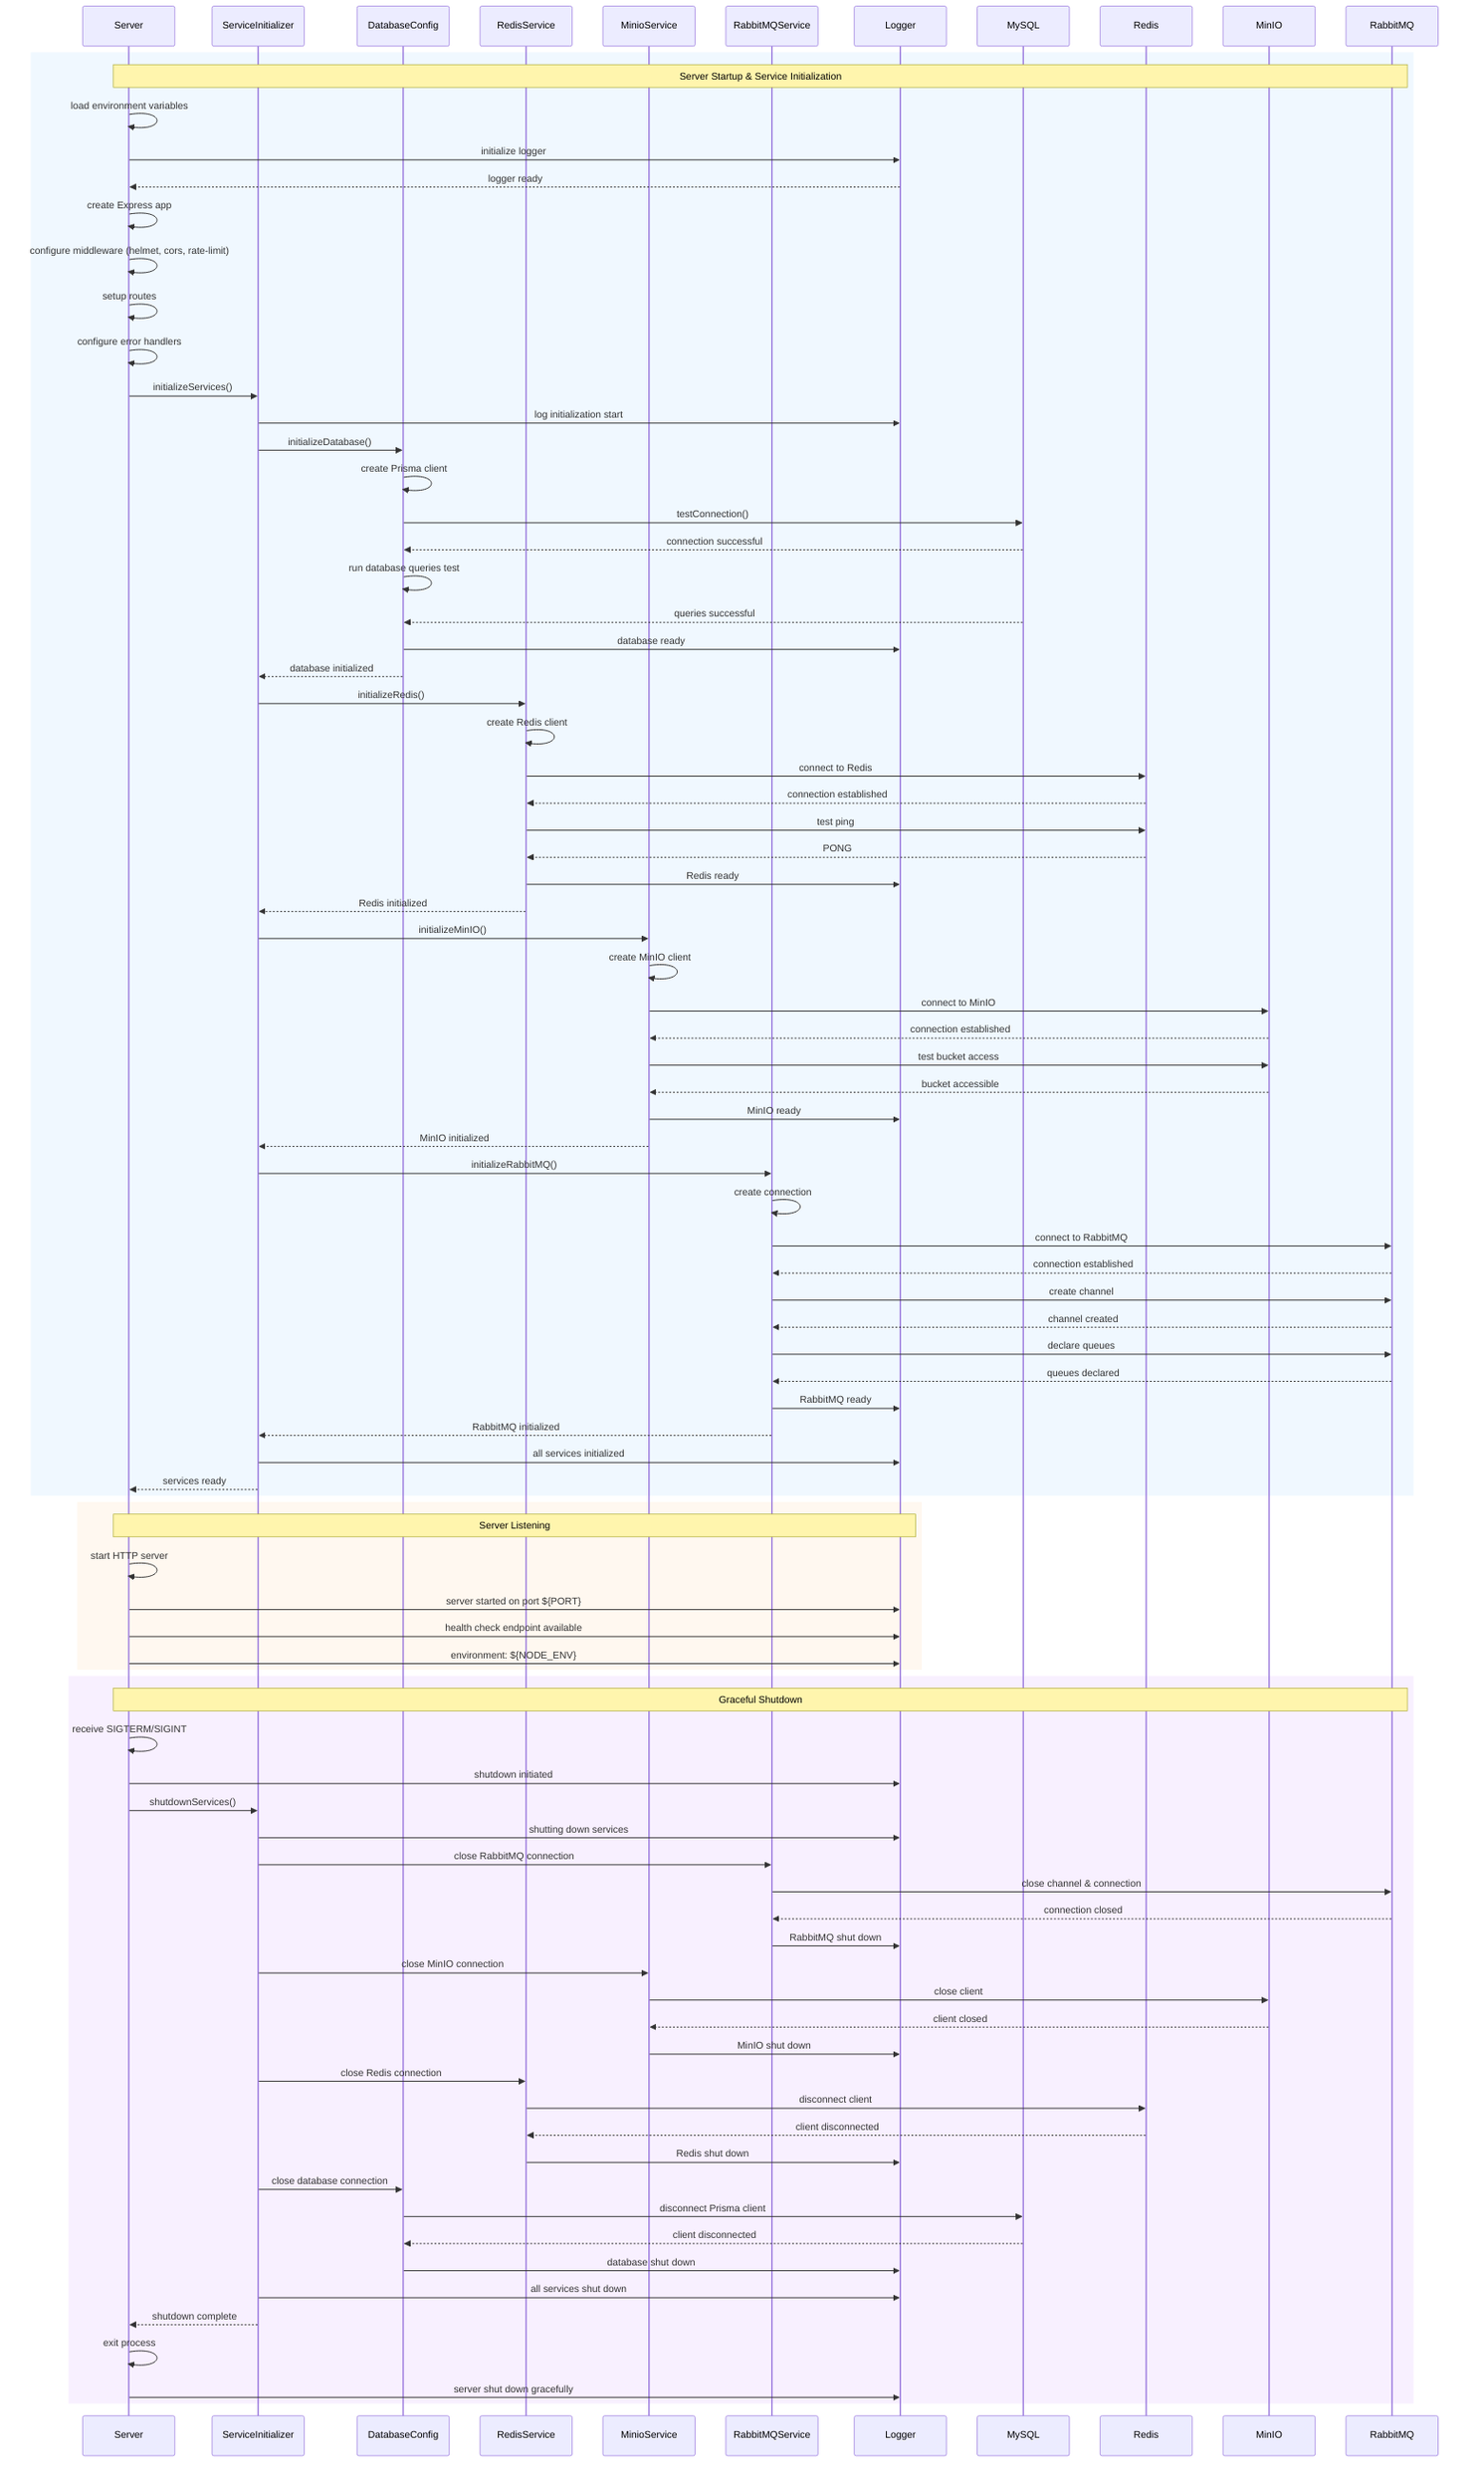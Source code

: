 sequenceDiagram
    participant Server
    participant ServiceInitializer
    participant DatabaseConfig
    participant RedisService
    participant MinioService
    participant RabbitMQService
    participant Logger
    participant MySQL
    participant Redis
    participant MinIO
    participant RabbitMQ

    %% Server Startup Flow
    rect rgb(240, 248, 255)
        Note over Server, RabbitMQ: Server Startup & Service Initialization
        Server->>Server: load environment variables
        Server->>Logger: initialize logger
        Logger-->>Server: logger ready

        Server->>Server: create Express app
        Server->>Server: configure middleware (helmet, cors, rate-limit)
        Server->>Server: setup routes
        Server->>Server: configure error handlers

        Server->>ServiceInitializer: initializeServices()
        ServiceInitializer->>Logger: log initialization start

        %% Database Initialization
        ServiceInitializer->>DatabaseConfig: initializeDatabase()
        DatabaseConfig->>DatabaseConfig: create Prisma client
        DatabaseConfig->>MySQL: testConnection()
        MySQL-->>DatabaseConfig: connection successful
        DatabaseConfig->>DatabaseConfig: run database queries test
        MySQL-->>DatabaseConfig: queries successful
        DatabaseConfig->>Logger: database ready
        DatabaseConfig-->>ServiceInitializer: database initialized

        %% Redis Initialization
        ServiceInitializer->>RedisService: initializeRedis()
        RedisService->>RedisService: create Redis client
        RedisService->>Redis: connect to Redis
        Redis-->>RedisService: connection established
        RedisService->>Redis: test ping
        Redis-->>RedisService: PONG
        RedisService->>Logger: Redis ready
        RedisService-->>ServiceInitializer: Redis initialized

        %% MinIO Initialization
        ServiceInitializer->>MinioService: initializeMinIO()
        MinioService->>MinioService: create MinIO client
        MinioService->>MinIO: connect to MinIO
        MinIO-->>MinioService: connection established
        MinioService->>MinIO: test bucket access
        MinIO-->>MinioService: bucket accessible
        MinioService->>Logger: MinIO ready
        MinioService-->>ServiceInitializer: MinIO initialized

        %% RabbitMQ Initialization
        ServiceInitializer->>RabbitMQService: initializeRabbitMQ()
        RabbitMQService->>RabbitMQService: create connection
        RabbitMQService->>RabbitMQ: connect to RabbitMQ
        RabbitMQ-->>RabbitMQService: connection established
        RabbitMQService->>RabbitMQ: create channel
        RabbitMQ-->>RabbitMQService: channel created
        RabbitMQService->>RabbitMQ: declare queues
        RabbitMQ-->>RabbitMQService: queues declared
        RabbitMQService->>Logger: RabbitMQ ready
        RabbitMQService-->>ServiceInitializer: RabbitMQ initialized

        ServiceInitializer->>Logger: all services initialized
        ServiceInitializer-->>Server: services ready
    end

    %% Server Listening
    rect rgb(255, 248, 240)
        Note over Server, Logger: Server Listening
        Server->>Server: start HTTP server
        Server->>Logger: server started on port ${PORT}
        Server->>Logger: health check endpoint available
        Server->>Logger: environment: ${NODE_ENV}
    end

    %% Graceful Shutdown Flow
    rect rgb(248, 240, 255)
        Note over Server, RabbitMQ: Graceful Shutdown
        Server->>Server: receive SIGTERM/SIGINT
        Server->>Logger: shutdown initiated

        Server->>ServiceInitializer: shutdownServices()
        ServiceInitializer->>Logger: shutting down services

        ServiceInitializer->>RabbitMQService: close RabbitMQ connection
        RabbitMQService->>RabbitMQ: close channel & connection
        RabbitMQ-->>RabbitMQService: connection closed
        RabbitMQService->>Logger: RabbitMQ shut down

        ServiceInitializer->>MinioService: close MinIO connection
        MinioService->>MinIO: close client
        MinIO-->>MinioService: client closed
        MinioService->>Logger: MinIO shut down

        ServiceInitializer->>RedisService: close Redis connection
        RedisService->>Redis: disconnect client
        Redis-->>RedisService: client disconnected
        RedisService->>Logger: Redis shut down

        ServiceInitializer->>DatabaseConfig: close database connection
        DatabaseConfig->>MySQL: disconnect Prisma client
        MySQL-->>DatabaseConfig: client disconnected
        DatabaseConfig->>Logger: database shut down

        ServiceInitializer->>Logger: all services shut down
        ServiceInitializer-->>Server: shutdown complete

        Server->>Server: exit process
        Server->>Logger: server shut down gracefully
    end